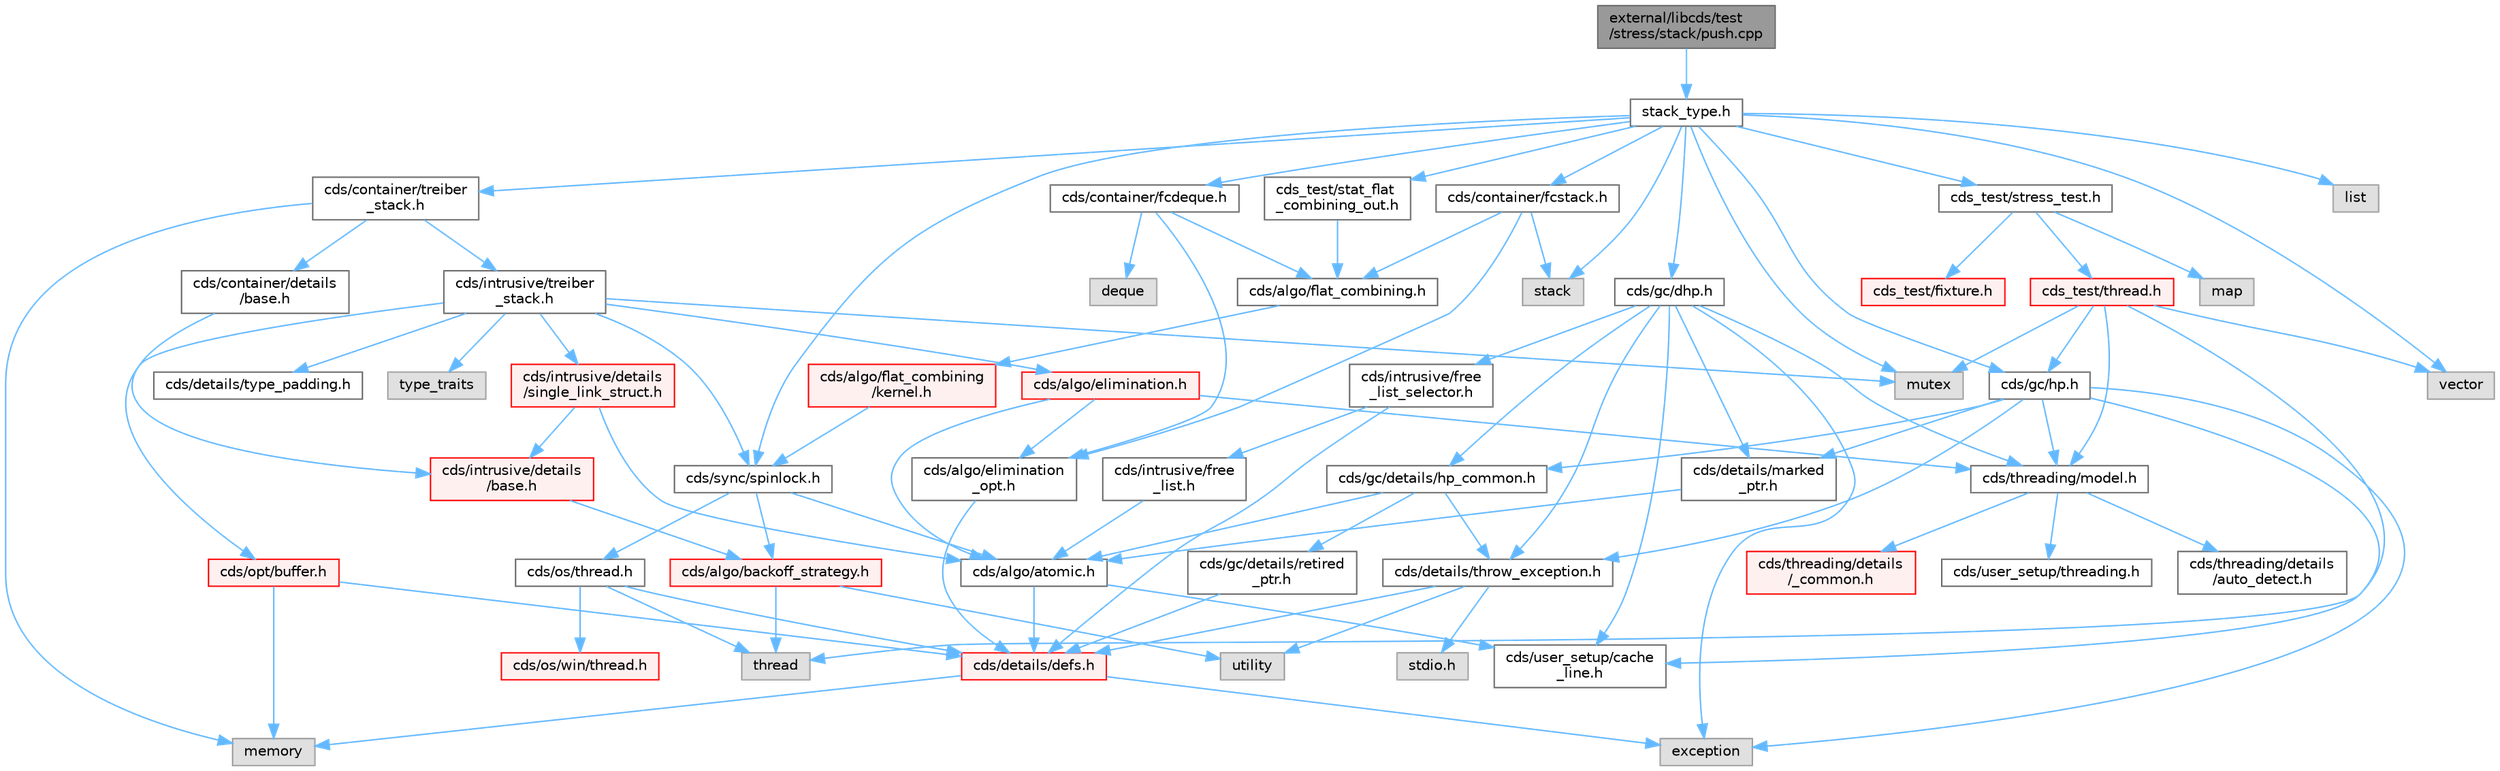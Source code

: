 digraph "external/libcds/test/stress/stack/push.cpp"
{
 // LATEX_PDF_SIZE
  bgcolor="transparent";
  edge [fontname=Helvetica,fontsize=10,labelfontname=Helvetica,labelfontsize=10];
  node [fontname=Helvetica,fontsize=10,shape=box,height=0.2,width=0.4];
  Node1 [id="Node000001",label="external/libcds/test\l/stress/stack/push.cpp",height=0.2,width=0.4,color="gray40", fillcolor="grey60", style="filled", fontcolor="black",tooltip=" "];
  Node1 -> Node2 [id="edge1_Node000001_Node000002",color="steelblue1",style="solid",tooltip=" "];
  Node2 [id="Node000002",label="stack_type.h",height=0.2,width=0.4,color="grey40", fillcolor="white", style="filled",URL="$stack__type_8h.html",tooltip=" "];
  Node2 -> Node3 [id="edge2_Node000002_Node000003",color="steelblue1",style="solid",tooltip=" "];
  Node3 [id="Node000003",label="cds/container/treiber\l_stack.h",height=0.2,width=0.4,color="grey40", fillcolor="white", style="filled",URL="$container_2treiber__stack_8h.html",tooltip=" "];
  Node3 -> Node4 [id="edge3_Node000003_Node000004",color="steelblue1",style="solid",tooltip=" "];
  Node4 [id="Node000004",label="memory",height=0.2,width=0.4,color="grey60", fillcolor="#E0E0E0", style="filled",tooltip=" "];
  Node3 -> Node5 [id="edge4_Node000003_Node000005",color="steelblue1",style="solid",tooltip=" "];
  Node5 [id="Node000005",label="cds/intrusive/treiber\l_stack.h",height=0.2,width=0.4,color="grey40", fillcolor="white", style="filled",URL="$intrusive_2treiber__stack_8h.html",tooltip=" "];
  Node5 -> Node6 [id="edge5_Node000005_Node000006",color="steelblue1",style="solid",tooltip=" "];
  Node6 [id="Node000006",label="type_traits",height=0.2,width=0.4,color="grey60", fillcolor="#E0E0E0", style="filled",tooltip=" "];
  Node5 -> Node7 [id="edge6_Node000005_Node000007",color="steelblue1",style="solid",tooltip=" "];
  Node7 [id="Node000007",label="mutex",height=0.2,width=0.4,color="grey60", fillcolor="#E0E0E0", style="filled",tooltip=" "];
  Node5 -> Node8 [id="edge7_Node000005_Node000008",color="steelblue1",style="solid",tooltip=" "];
  Node8 [id="Node000008",label="cds/intrusive/details\l/single_link_struct.h",height=0.2,width=0.4,color="red", fillcolor="#FFF0F0", style="filled",URL="$single__link__struct_8h.html",tooltip=" "];
  Node8 -> Node9 [id="edge8_Node000008_Node000009",color="steelblue1",style="solid",tooltip=" "];
  Node9 [id="Node000009",label="cds/intrusive/details\l/base.h",height=0.2,width=0.4,color="red", fillcolor="#FFF0F0", style="filled",URL="$external_2libcds_2cds_2intrusive_2details_2base_8h.html",tooltip=" "];
  Node9 -> Node45 [id="edge9_Node000009_Node000045",color="steelblue1",style="solid",tooltip=" "];
  Node45 [id="Node000045",label="cds/algo/backoff_strategy.h",height=0.2,width=0.4,color="red", fillcolor="#FFF0F0", style="filled",URL="$backoff__strategy_8h.html",tooltip=" "];
  Node45 -> Node41 [id="edge10_Node000045_Node000041",color="steelblue1",style="solid",tooltip=" "];
  Node41 [id="Node000041",label="utility",height=0.2,width=0.4,color="grey60", fillcolor="#E0E0E0", style="filled",tooltip=" "];
  Node45 -> Node37 [id="edge11_Node000045_Node000037",color="steelblue1",style="solid",tooltip=" "];
  Node37 [id="Node000037",label="thread",height=0.2,width=0.4,color="grey60", fillcolor="#E0E0E0", style="filled",tooltip=" "];
  Node8 -> Node43 [id="edge12_Node000008_Node000043",color="steelblue1",style="solid",tooltip=" "];
  Node43 [id="Node000043",label="cds/algo/atomic.h",height=0.2,width=0.4,color="grey40", fillcolor="white", style="filled",URL="$external_2libcds_2cds_2algo_2atomic_8h.html",tooltip=" "];
  Node43 -> Node15 [id="edge13_Node000043_Node000015",color="steelblue1",style="solid",tooltip=" "];
  Node15 [id="Node000015",label="cds/details/defs.h",height=0.2,width=0.4,color="red", fillcolor="#FFF0F0", style="filled",URL="$details_2defs_8h.html",tooltip=" "];
  Node15 -> Node20 [id="edge14_Node000015_Node000020",color="steelblue1",style="solid",tooltip=" "];
  Node20 [id="Node000020",label="exception",height=0.2,width=0.4,color="grey60", fillcolor="#E0E0E0", style="filled",tooltip=" "];
  Node15 -> Node4 [id="edge15_Node000015_Node000004",color="steelblue1",style="solid",tooltip=" "];
  Node43 -> Node42 [id="edge16_Node000043_Node000042",color="steelblue1",style="solid",tooltip=" "];
  Node42 [id="Node000042",label="cds/user_setup/cache\l_line.h",height=0.2,width=0.4,color="grey40", fillcolor="white", style="filled",URL="$cache__line_8h.html",tooltip="Cache-line size definition"];
  Node5 -> Node66 [id="edge17_Node000005_Node000066",color="steelblue1",style="solid",tooltip=" "];
  Node66 [id="Node000066",label="cds/algo/elimination.h",height=0.2,width=0.4,color="red", fillcolor="#FFF0F0", style="filled",URL="$elimination_8h.html",tooltip=" "];
  Node66 -> Node67 [id="edge18_Node000066_Node000067",color="steelblue1",style="solid",tooltip=" "];
  Node67 [id="Node000067",label="cds/algo/elimination\l_opt.h",height=0.2,width=0.4,color="grey40", fillcolor="white", style="filled",URL="$elimination__opt_8h.html",tooltip=" "];
  Node67 -> Node15 [id="edge19_Node000067_Node000015",color="steelblue1",style="solid",tooltip=" "];
  Node66 -> Node43 [id="edge20_Node000066_Node000043",color="steelblue1",style="solid",tooltip=" "];
  Node66 -> Node53 [id="edge21_Node000066_Node000053",color="steelblue1",style="solid",tooltip=" "];
  Node53 [id="Node000053",label="cds/threading/model.h",height=0.2,width=0.4,color="grey40", fillcolor="white", style="filled",URL="$model_8h.html",tooltip=" "];
  Node53 -> Node54 [id="edge22_Node000053_Node000054",color="steelblue1",style="solid",tooltip=" "];
  Node54 [id="Node000054",label="cds/threading/details\l/_common.h",height=0.2,width=0.4,color="red", fillcolor="#FFF0F0", style="filled",URL="$__common_8h.html",tooltip=" "];
  Node53 -> Node64 [id="edge23_Node000053_Node000064",color="steelblue1",style="solid",tooltip=" "];
  Node64 [id="Node000064",label="cds/user_setup/threading.h",height=0.2,width=0.4,color="grey40", fillcolor="white", style="filled",URL="$external_2libcds_2cds_2user__setup_2threading_8h.html",tooltip=" "];
  Node53 -> Node65 [id="edge24_Node000053_Node000065",color="steelblue1",style="solid",tooltip=" "];
  Node65 [id="Node000065",label="cds/threading/details\l/auto_detect.h",height=0.2,width=0.4,color="grey40", fillcolor="white", style="filled",URL="$auto__detect_8h.html",tooltip=" "];
  Node5 -> Node68 [id="edge25_Node000005_Node000068",color="steelblue1",style="solid",tooltip=" "];
  Node68 [id="Node000068",label="cds/opt/buffer.h",height=0.2,width=0.4,color="red", fillcolor="#FFF0F0", style="filled",URL="$external_2libcds_2cds_2opt_2buffer_8h.html",tooltip=" "];
  Node68 -> Node15 [id="edge26_Node000068_Node000015",color="steelblue1",style="solid",tooltip=" "];
  Node68 -> Node4 [id="edge27_Node000068_Node000004",color="steelblue1",style="solid",tooltip=" "];
  Node5 -> Node70 [id="edge28_Node000005_Node000070",color="steelblue1",style="solid",tooltip=" "];
  Node70 [id="Node000070",label="cds/sync/spinlock.h",height=0.2,width=0.4,color="grey40", fillcolor="white", style="filled",URL="$sync_2spinlock_8h.html",tooltip=" "];
  Node70 -> Node43 [id="edge29_Node000070_Node000043",color="steelblue1",style="solid",tooltip=" "];
  Node70 -> Node57 [id="edge30_Node000070_Node000057",color="steelblue1",style="solid",tooltip=" "];
  Node57 [id="Node000057",label="cds/os/thread.h",height=0.2,width=0.4,color="grey40", fillcolor="white", style="filled",URL="$cds_2os_2thread_8h.html",tooltip=" "];
  Node57 -> Node37 [id="edge31_Node000057_Node000037",color="steelblue1",style="solid",tooltip=" "];
  Node57 -> Node15 [id="edge32_Node000057_Node000015",color="steelblue1",style="solid",tooltip=" "];
  Node57 -> Node58 [id="edge33_Node000057_Node000058",color="steelblue1",style="solid",tooltip=" "];
  Node58 [id="Node000058",label="cds/os/win/thread.h",height=0.2,width=0.4,color="red", fillcolor="#FFF0F0", style="filled",URL="$cds_2os_2win_2thread_8h.html",tooltip=" "];
  Node70 -> Node45 [id="edge34_Node000070_Node000045",color="steelblue1",style="solid",tooltip=" "];
  Node5 -> Node71 [id="edge35_Node000005_Node000071",color="steelblue1",style="solid",tooltip=" "];
  Node71 [id="Node000071",label="cds/details/type_padding.h",height=0.2,width=0.4,color="grey40", fillcolor="white", style="filled",URL="$type__padding_8h.html",tooltip=" "];
  Node3 -> Node72 [id="edge36_Node000003_Node000072",color="steelblue1",style="solid",tooltip=" "];
  Node72 [id="Node000072",label="cds/container/details\l/base.h",height=0.2,width=0.4,color="grey40", fillcolor="white", style="filled",URL="$external_2libcds_2cds_2container_2details_2base_8h.html",tooltip=" "];
  Node72 -> Node9 [id="edge37_Node000072_Node000009",color="steelblue1",style="solid",tooltip=" "];
  Node2 -> Node73 [id="edge38_Node000002_Node000073",color="steelblue1",style="solid",tooltip=" "];
  Node73 [id="Node000073",label="cds/container/fcstack.h",height=0.2,width=0.4,color="grey40", fillcolor="white", style="filled",URL="$container_2fcstack_8h.html",tooltip=" "];
  Node73 -> Node74 [id="edge39_Node000073_Node000074",color="steelblue1",style="solid",tooltip=" "];
  Node74 [id="Node000074",label="cds/algo/flat_combining.h",height=0.2,width=0.4,color="grey40", fillcolor="white", style="filled",URL="$flat__combining_8h.html",tooltip=" "];
  Node74 -> Node75 [id="edge40_Node000074_Node000075",color="steelblue1",style="solid",tooltip=" "];
  Node75 [id="Node000075",label="cds/algo/flat_combining\l/kernel.h",height=0.2,width=0.4,color="red", fillcolor="#FFF0F0", style="filled",URL="$libcds_2cds_2algo_2flat__combining_2kernel_8h.html",tooltip=" "];
  Node75 -> Node70 [id="edge41_Node000075_Node000070",color="steelblue1",style="solid",tooltip=" "];
  Node73 -> Node67 [id="edge42_Node000073_Node000067",color="steelblue1",style="solid",tooltip=" "];
  Node73 -> Node80 [id="edge43_Node000073_Node000080",color="steelblue1",style="solid",tooltip=" "];
  Node80 [id="Node000080",label="stack",height=0.2,width=0.4,color="grey60", fillcolor="#E0E0E0", style="filled",tooltip=" "];
  Node2 -> Node81 [id="edge44_Node000002_Node000081",color="steelblue1",style="solid",tooltip=" "];
  Node81 [id="Node000081",label="cds/container/fcdeque.h",height=0.2,width=0.4,color="grey40", fillcolor="white", style="filled",URL="$fcdeque_8h.html",tooltip=" "];
  Node81 -> Node74 [id="edge45_Node000081_Node000074",color="steelblue1",style="solid",tooltip=" "];
  Node81 -> Node67 [id="edge46_Node000081_Node000067",color="steelblue1",style="solid",tooltip=" "];
  Node81 -> Node82 [id="edge47_Node000081_Node000082",color="steelblue1",style="solid",tooltip=" "];
  Node82 [id="Node000082",label="deque",height=0.2,width=0.4,color="grey60", fillcolor="#E0E0E0", style="filled",tooltip=" "];
  Node2 -> Node50 [id="edge48_Node000002_Node000050",color="steelblue1",style="solid",tooltip=" "];
  Node50 [id="Node000050",label="cds/gc/hp.h",height=0.2,width=0.4,color="grey40", fillcolor="white", style="filled",URL="$hp_8h.html",tooltip=" "];
  Node50 -> Node20 [id="edge49_Node000050_Node000020",color="steelblue1",style="solid",tooltip=" "];
  Node50 -> Node51 [id="edge50_Node000050_Node000051",color="steelblue1",style="solid",tooltip=" "];
  Node51 [id="Node000051",label="cds/gc/details/hp_common.h",height=0.2,width=0.4,color="grey40", fillcolor="white", style="filled",URL="$hp__common_8h.html",tooltip=" "];
  Node51 -> Node43 [id="edge51_Node000051_Node000043",color="steelblue1",style="solid",tooltip=" "];
  Node51 -> Node52 [id="edge52_Node000051_Node000052",color="steelblue1",style="solid",tooltip=" "];
  Node52 [id="Node000052",label="cds/gc/details/retired\l_ptr.h",height=0.2,width=0.4,color="grey40", fillcolor="white", style="filled",URL="$retired__ptr_8h.html",tooltip=" "];
  Node52 -> Node15 [id="edge53_Node000052_Node000015",color="steelblue1",style="solid",tooltip=" "];
  Node51 -> Node39 [id="edge54_Node000051_Node000039",color="steelblue1",style="solid",tooltip=" "];
  Node39 [id="Node000039",label="cds/details/throw_exception.h",height=0.2,width=0.4,color="grey40", fillcolor="white", style="filled",URL="$throw__exception_8h.html",tooltip=" "];
  Node39 -> Node15 [id="edge55_Node000039_Node000015",color="steelblue1",style="solid",tooltip=" "];
  Node39 -> Node40 [id="edge56_Node000039_Node000040",color="steelblue1",style="solid",tooltip=" "];
  Node40 [id="Node000040",label="stdio.h",height=0.2,width=0.4,color="grey60", fillcolor="#E0E0E0", style="filled",tooltip=" "];
  Node39 -> Node41 [id="edge57_Node000039_Node000041",color="steelblue1",style="solid",tooltip=" "];
  Node50 -> Node53 [id="edge58_Node000050_Node000053",color="steelblue1",style="solid",tooltip=" "];
  Node50 -> Node39 [id="edge59_Node000050_Node000039",color="steelblue1",style="solid",tooltip=" "];
  Node50 -> Node60 [id="edge60_Node000050_Node000060",color="steelblue1",style="solid",tooltip=" "];
  Node60 [id="Node000060",label="cds/details/marked\l_ptr.h",height=0.2,width=0.4,color="grey40", fillcolor="white", style="filled",URL="$marked__ptr_8h.html",tooltip=" "];
  Node60 -> Node43 [id="edge61_Node000060_Node000043",color="steelblue1",style="solid",tooltip=" "];
  Node50 -> Node42 [id="edge62_Node000050_Node000042",color="steelblue1",style="solid",tooltip=" "];
  Node2 -> Node83 [id="edge63_Node000002_Node000083",color="steelblue1",style="solid",tooltip=" "];
  Node83 [id="Node000083",label="cds/gc/dhp.h",height=0.2,width=0.4,color="grey40", fillcolor="white", style="filled",URL="$dhp_8h.html",tooltip=" "];
  Node83 -> Node20 [id="edge64_Node000083_Node000020",color="steelblue1",style="solid",tooltip=" "];
  Node83 -> Node51 [id="edge65_Node000083_Node000051",color="steelblue1",style="solid",tooltip=" "];
  Node83 -> Node53 [id="edge66_Node000083_Node000053",color="steelblue1",style="solid",tooltip=" "];
  Node83 -> Node84 [id="edge67_Node000083_Node000084",color="steelblue1",style="solid",tooltip=" "];
  Node84 [id="Node000084",label="cds/intrusive/free\l_list_selector.h",height=0.2,width=0.4,color="grey40", fillcolor="white", style="filled",URL="$free__list__selector_8h.html",tooltip=" "];
  Node84 -> Node15 [id="edge68_Node000084_Node000015",color="steelblue1",style="solid",tooltip=" "];
  Node84 -> Node85 [id="edge69_Node000084_Node000085",color="steelblue1",style="solid",tooltip=" "];
  Node85 [id="Node000085",label="cds/intrusive/free\l_list.h",height=0.2,width=0.4,color="grey40", fillcolor="white", style="filled",URL="$free__list_8h.html",tooltip=" "];
  Node85 -> Node43 [id="edge70_Node000085_Node000043",color="steelblue1",style="solid",tooltip=" "];
  Node83 -> Node39 [id="edge71_Node000083_Node000039",color="steelblue1",style="solid",tooltip=" "];
  Node83 -> Node60 [id="edge72_Node000083_Node000060",color="steelblue1",style="solid",tooltip=" "];
  Node83 -> Node42 [id="edge73_Node000083_Node000042",color="steelblue1",style="solid",tooltip=" "];
  Node2 -> Node7 [id="edge74_Node000002_Node000007",color="steelblue1",style="solid",tooltip=" "];
  Node2 -> Node70 [id="edge75_Node000002_Node000070",color="steelblue1",style="solid",tooltip=" "];
  Node2 -> Node80 [id="edge76_Node000002_Node000080",color="steelblue1",style="solid",tooltip=" "];
  Node2 -> Node86 [id="edge77_Node000002_Node000086",color="steelblue1",style="solid",tooltip=" "];
  Node86 [id="Node000086",label="list",height=0.2,width=0.4,color="grey60", fillcolor="#E0E0E0", style="filled",tooltip=" "];
  Node2 -> Node87 [id="edge78_Node000002_Node000087",color="steelblue1",style="solid",tooltip=" "];
  Node87 [id="Node000087",label="vector",height=0.2,width=0.4,color="grey60", fillcolor="#E0E0E0", style="filled",tooltip=" "];
  Node2 -> Node88 [id="edge79_Node000002_Node000088",color="steelblue1",style="solid",tooltip=" "];
  Node88 [id="Node000088",label="cds_test/stress_test.h",height=0.2,width=0.4,color="grey40", fillcolor="white", style="filled",URL="$stress__test_8h.html",tooltip=" "];
  Node88 -> Node89 [id="edge80_Node000088_Node000089",color="steelblue1",style="solid",tooltip=" "];
  Node89 [id="Node000089",label="map",height=0.2,width=0.4,color="grey60", fillcolor="#E0E0E0", style="filled",tooltip=" "];
  Node88 -> Node90 [id="edge81_Node000088_Node000090",color="steelblue1",style="solid",tooltip=" "];
  Node90 [id="Node000090",label="cds_test/fixture.h",height=0.2,width=0.4,color="red", fillcolor="#FFF0F0", style="filled",URL="$fixture_8h.html",tooltip=" "];
  Node88 -> Node95 [id="edge82_Node000088_Node000095",color="steelblue1",style="solid",tooltip=" "];
  Node95 [id="Node000095",label="cds_test/thread.h",height=0.2,width=0.4,color="red", fillcolor="#FFF0F0", style="filled",URL="$test_2include_2cds__test_2thread_8h.html",tooltip=" "];
  Node95 -> Node87 [id="edge83_Node000095_Node000087",color="steelblue1",style="solid",tooltip=" "];
  Node95 -> Node37 [id="edge84_Node000095_Node000037",color="steelblue1",style="solid",tooltip=" "];
  Node95 -> Node7 [id="edge85_Node000095_Node000007",color="steelblue1",style="solid",tooltip=" "];
  Node95 -> Node53 [id="edge86_Node000095_Node000053",color="steelblue1",style="solid",tooltip=" "];
  Node95 -> Node50 [id="edge87_Node000095_Node000050",color="steelblue1",style="solid",tooltip=" "];
  Node2 -> Node96 [id="edge88_Node000002_Node000096",color="steelblue1",style="solid",tooltip=" "];
  Node96 [id="Node000096",label="cds_test/stat_flat\l_combining_out.h",height=0.2,width=0.4,color="grey40", fillcolor="white", style="filled",URL="$stat__flat__combining__out_8h.html",tooltip=" "];
  Node96 -> Node74 [id="edge89_Node000096_Node000074",color="steelblue1",style="solid",tooltip=" "];
}
